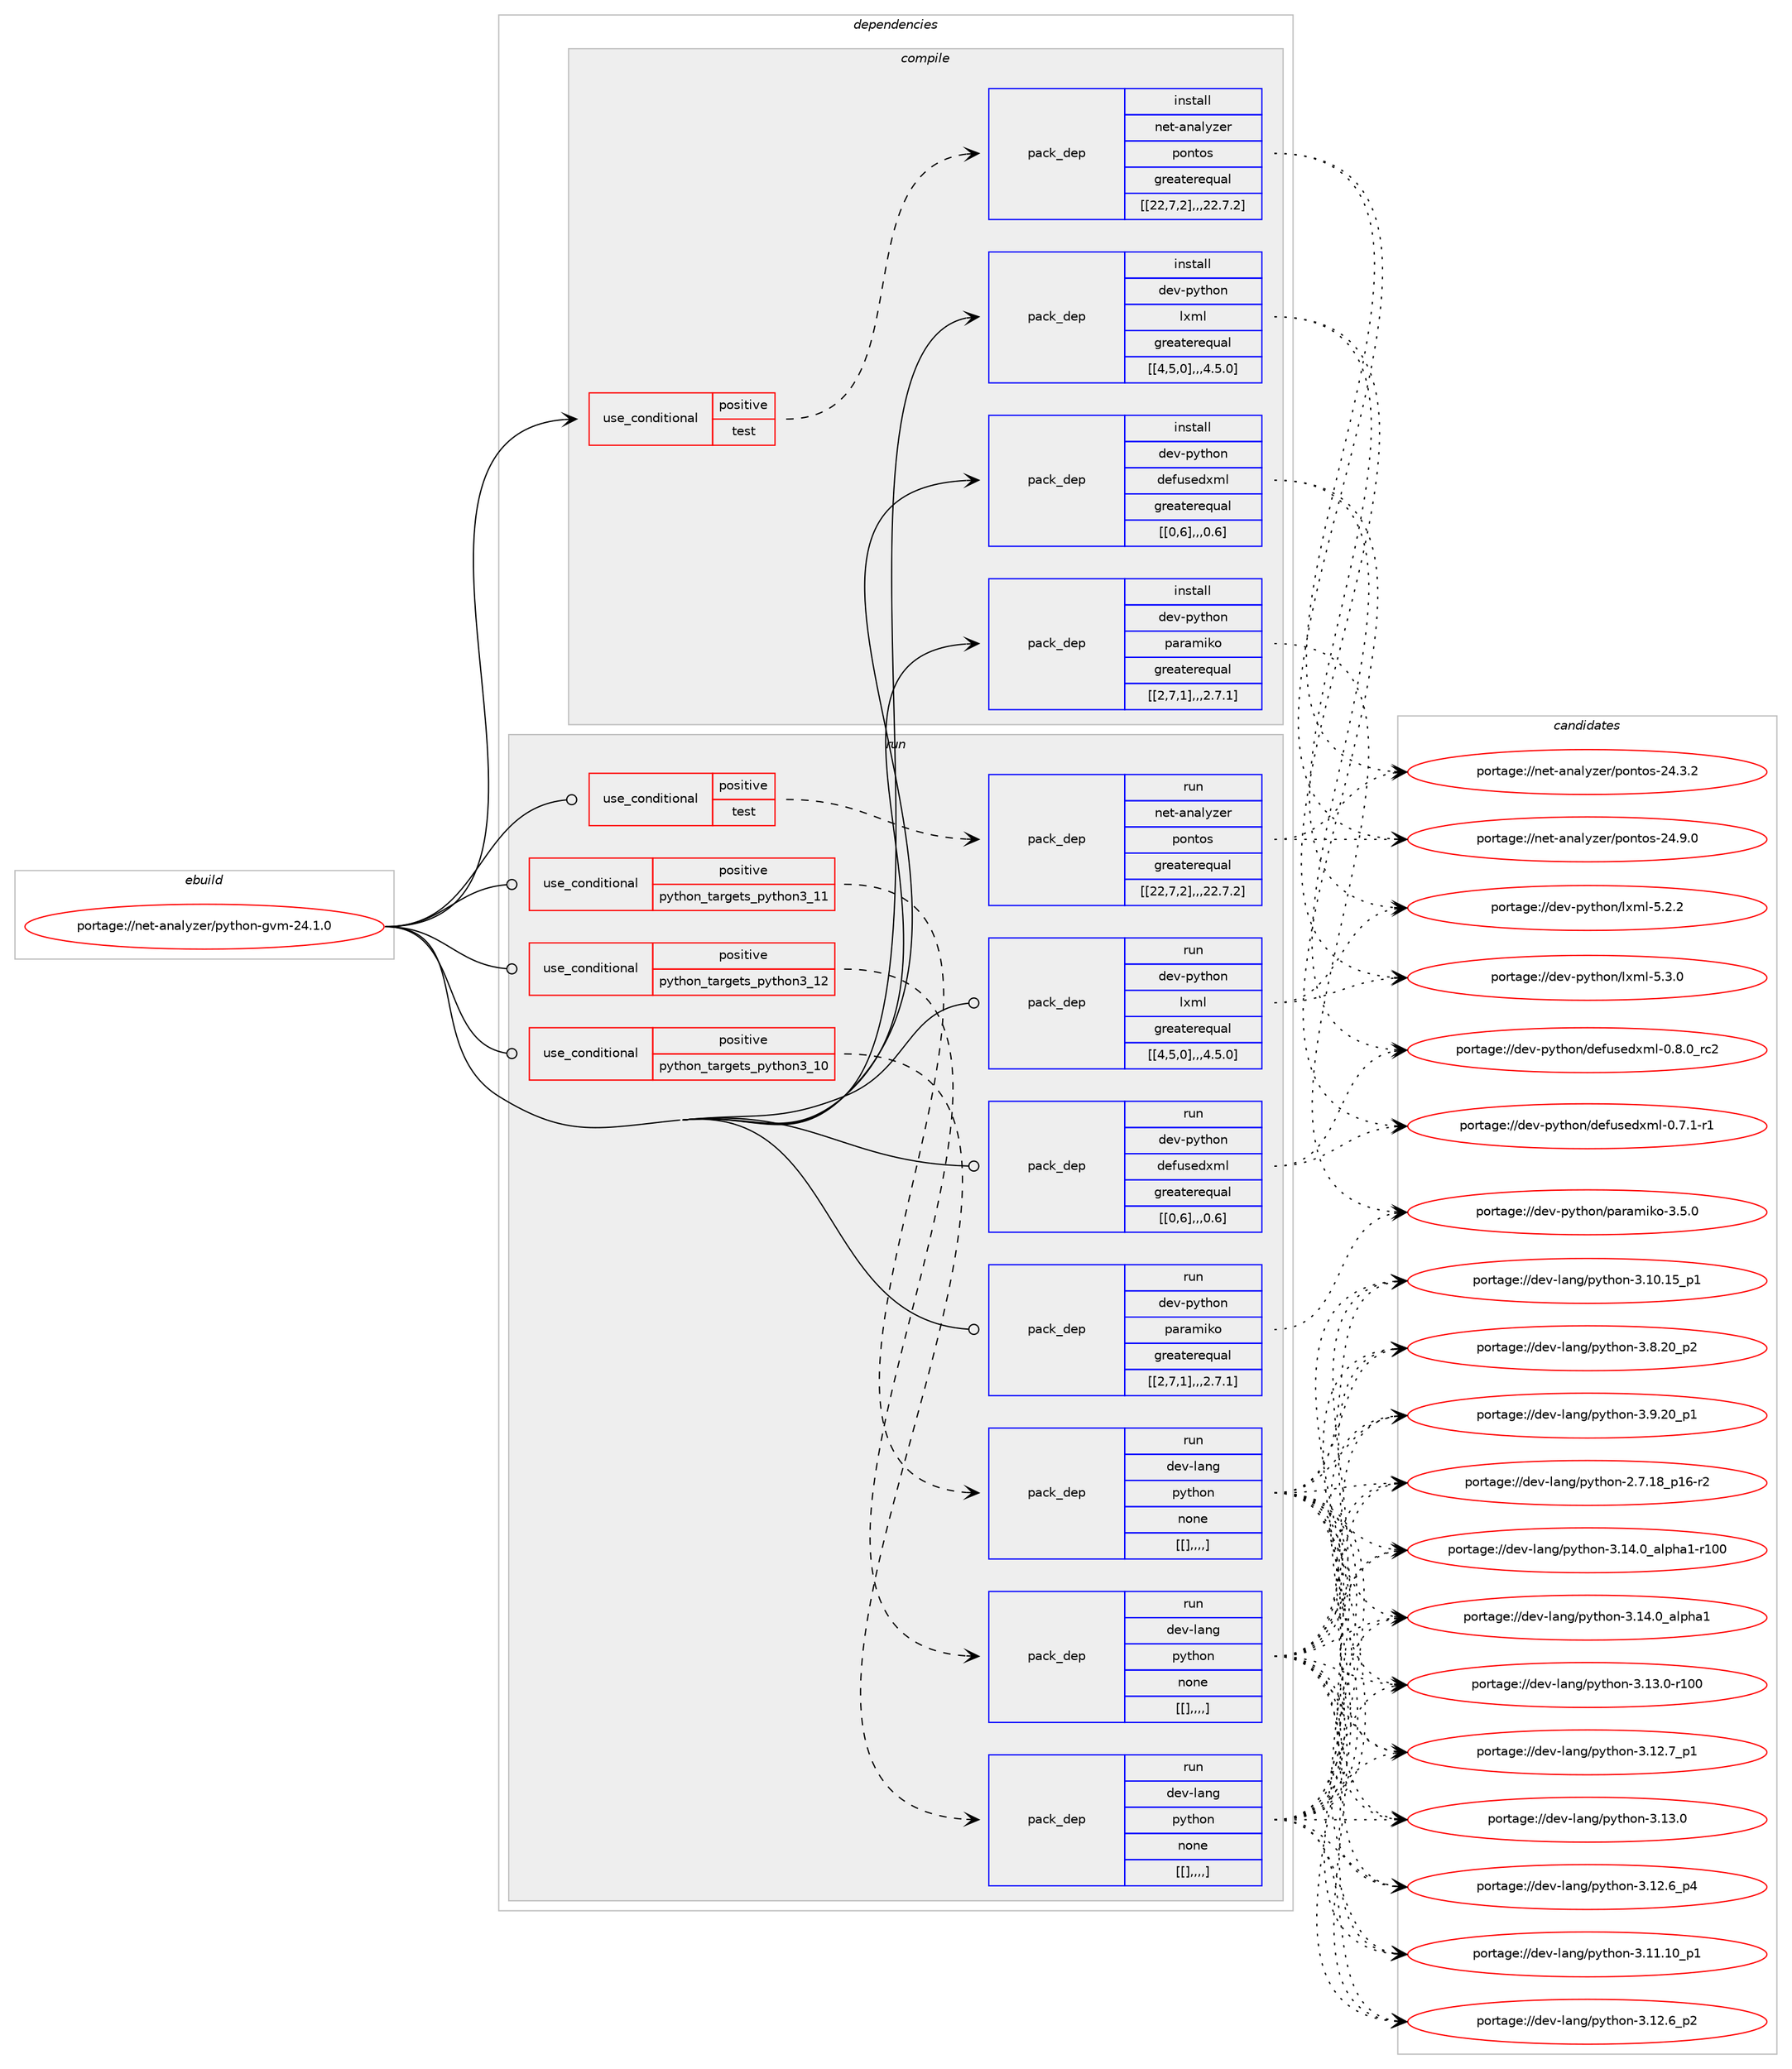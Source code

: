 digraph prolog {

# *************
# Graph options
# *************

newrank=true;
concentrate=true;
compound=true;
graph [rankdir=LR,fontname=Helvetica,fontsize=10,ranksep=1.5];#, ranksep=2.5, nodesep=0.2];
edge  [arrowhead=vee];
node  [fontname=Helvetica,fontsize=10];

# **********
# The ebuild
# **********

subgraph cluster_leftcol {
color=gray;
label=<<i>ebuild</i>>;
id [label="portage://net-analyzer/python-gvm-24.1.0", color=red, width=4, href="../net-analyzer/python-gvm-24.1.0.svg"];
}

# ****************
# The dependencies
# ****************

subgraph cluster_midcol {
color=gray;
label=<<i>dependencies</i>>;
subgraph cluster_compile {
fillcolor="#eeeeee";
style=filled;
label=<<i>compile</i>>;
subgraph cond94299 {
dependency364190 [label=<<TABLE BORDER="0" CELLBORDER="1" CELLSPACING="0" CELLPADDING="4"><TR><TD ROWSPAN="3" CELLPADDING="10">use_conditional</TD></TR><TR><TD>positive</TD></TR><TR><TD>test</TD></TR></TABLE>>, shape=none, color=red];
subgraph pack267037 {
dependency364227 [label=<<TABLE BORDER="0" CELLBORDER="1" CELLSPACING="0" CELLPADDING="4" WIDTH="220"><TR><TD ROWSPAN="6" CELLPADDING="30">pack_dep</TD></TR><TR><TD WIDTH="110">install</TD></TR><TR><TD>net-analyzer</TD></TR><TR><TD>pontos</TD></TR><TR><TD>greaterequal</TD></TR><TR><TD>[[22,7,2],,,22.7.2]</TD></TR></TABLE>>, shape=none, color=blue];
}
dependency364190:e -> dependency364227:w [weight=20,style="dashed",arrowhead="vee"];
}
id:e -> dependency364190:w [weight=20,style="solid",arrowhead="vee"];
subgraph pack267038 {
dependency364233 [label=<<TABLE BORDER="0" CELLBORDER="1" CELLSPACING="0" CELLPADDING="4" WIDTH="220"><TR><TD ROWSPAN="6" CELLPADDING="30">pack_dep</TD></TR><TR><TD WIDTH="110">install</TD></TR><TR><TD>dev-python</TD></TR><TR><TD>defusedxml</TD></TR><TR><TD>greaterequal</TD></TR><TR><TD>[[0,6],,,0.6]</TD></TR></TABLE>>, shape=none, color=blue];
}
id:e -> dependency364233:w [weight=20,style="solid",arrowhead="vee"];
subgraph pack267053 {
dependency364280 [label=<<TABLE BORDER="0" CELLBORDER="1" CELLSPACING="0" CELLPADDING="4" WIDTH="220"><TR><TD ROWSPAN="6" CELLPADDING="30">pack_dep</TD></TR><TR><TD WIDTH="110">install</TD></TR><TR><TD>dev-python</TD></TR><TR><TD>lxml</TD></TR><TR><TD>greaterequal</TD></TR><TR><TD>[[4,5,0],,,4.5.0]</TD></TR></TABLE>>, shape=none, color=blue];
}
id:e -> dependency364280:w [weight=20,style="solid",arrowhead="vee"];
subgraph pack267088 {
dependency364312 [label=<<TABLE BORDER="0" CELLBORDER="1" CELLSPACING="0" CELLPADDING="4" WIDTH="220"><TR><TD ROWSPAN="6" CELLPADDING="30">pack_dep</TD></TR><TR><TD WIDTH="110">install</TD></TR><TR><TD>dev-python</TD></TR><TR><TD>paramiko</TD></TR><TR><TD>greaterequal</TD></TR><TR><TD>[[2,7,1],,,2.7.1]</TD></TR></TABLE>>, shape=none, color=blue];
}
id:e -> dependency364312:w [weight=20,style="solid",arrowhead="vee"];
}
subgraph cluster_compileandrun {
fillcolor="#eeeeee";
style=filled;
label=<<i>compile and run</i>>;
}
subgraph cluster_run {
fillcolor="#eeeeee";
style=filled;
label=<<i>run</i>>;
subgraph cond94344 {
dependency364363 [label=<<TABLE BORDER="0" CELLBORDER="1" CELLSPACING="0" CELLPADDING="4"><TR><TD ROWSPAN="3" CELLPADDING="10">use_conditional</TD></TR><TR><TD>positive</TD></TR><TR><TD>python_targets_python3_10</TD></TR></TABLE>>, shape=none, color=red];
subgraph pack267134 {
dependency364393 [label=<<TABLE BORDER="0" CELLBORDER="1" CELLSPACING="0" CELLPADDING="4" WIDTH="220"><TR><TD ROWSPAN="6" CELLPADDING="30">pack_dep</TD></TR><TR><TD WIDTH="110">run</TD></TR><TR><TD>dev-lang</TD></TR><TR><TD>python</TD></TR><TR><TD>none</TD></TR><TR><TD>[[],,,,]</TD></TR></TABLE>>, shape=none, color=blue];
}
dependency364363:e -> dependency364393:w [weight=20,style="dashed",arrowhead="vee"];
}
id:e -> dependency364363:w [weight=20,style="solid",arrowhead="odot"];
subgraph cond94380 {
dependency364463 [label=<<TABLE BORDER="0" CELLBORDER="1" CELLSPACING="0" CELLPADDING="4"><TR><TD ROWSPAN="3" CELLPADDING="10">use_conditional</TD></TR><TR><TD>positive</TD></TR><TR><TD>python_targets_python3_11</TD></TR></TABLE>>, shape=none, color=red];
subgraph pack267197 {
dependency364464 [label=<<TABLE BORDER="0" CELLBORDER="1" CELLSPACING="0" CELLPADDING="4" WIDTH="220"><TR><TD ROWSPAN="6" CELLPADDING="30">pack_dep</TD></TR><TR><TD WIDTH="110">run</TD></TR><TR><TD>dev-lang</TD></TR><TR><TD>python</TD></TR><TR><TD>none</TD></TR><TR><TD>[[],,,,]</TD></TR></TABLE>>, shape=none, color=blue];
}
dependency364463:e -> dependency364464:w [weight=20,style="dashed",arrowhead="vee"];
}
id:e -> dependency364463:w [weight=20,style="solid",arrowhead="odot"];
subgraph cond94393 {
dependency364485 [label=<<TABLE BORDER="0" CELLBORDER="1" CELLSPACING="0" CELLPADDING="4"><TR><TD ROWSPAN="3" CELLPADDING="10">use_conditional</TD></TR><TR><TD>positive</TD></TR><TR><TD>python_targets_python3_12</TD></TR></TABLE>>, shape=none, color=red];
subgraph pack267227 {
dependency364542 [label=<<TABLE BORDER="0" CELLBORDER="1" CELLSPACING="0" CELLPADDING="4" WIDTH="220"><TR><TD ROWSPAN="6" CELLPADDING="30">pack_dep</TD></TR><TR><TD WIDTH="110">run</TD></TR><TR><TD>dev-lang</TD></TR><TR><TD>python</TD></TR><TR><TD>none</TD></TR><TR><TD>[[],,,,]</TD></TR></TABLE>>, shape=none, color=blue];
}
dependency364485:e -> dependency364542:w [weight=20,style="dashed",arrowhead="vee"];
}
id:e -> dependency364485:w [weight=20,style="solid",arrowhead="odot"];
subgraph cond94421 {
dependency364547 [label=<<TABLE BORDER="0" CELLBORDER="1" CELLSPACING="0" CELLPADDING="4"><TR><TD ROWSPAN="3" CELLPADDING="10">use_conditional</TD></TR><TR><TD>positive</TD></TR><TR><TD>test</TD></TR></TABLE>>, shape=none, color=red];
subgraph pack267304 {
dependency364641 [label=<<TABLE BORDER="0" CELLBORDER="1" CELLSPACING="0" CELLPADDING="4" WIDTH="220"><TR><TD ROWSPAN="6" CELLPADDING="30">pack_dep</TD></TR><TR><TD WIDTH="110">run</TD></TR><TR><TD>net-analyzer</TD></TR><TR><TD>pontos</TD></TR><TR><TD>greaterequal</TD></TR><TR><TD>[[22,7,2],,,22.7.2]</TD></TR></TABLE>>, shape=none, color=blue];
}
dependency364547:e -> dependency364641:w [weight=20,style="dashed",arrowhead="vee"];
}
id:e -> dependency364547:w [weight=20,style="solid",arrowhead="odot"];
subgraph pack267308 {
dependency364646 [label=<<TABLE BORDER="0" CELLBORDER="1" CELLSPACING="0" CELLPADDING="4" WIDTH="220"><TR><TD ROWSPAN="6" CELLPADDING="30">pack_dep</TD></TR><TR><TD WIDTH="110">run</TD></TR><TR><TD>dev-python</TD></TR><TR><TD>defusedxml</TD></TR><TR><TD>greaterequal</TD></TR><TR><TD>[[0,6],,,0.6]</TD></TR></TABLE>>, shape=none, color=blue];
}
id:e -> dependency364646:w [weight=20,style="solid",arrowhead="odot"];
subgraph pack267327 {
dependency364692 [label=<<TABLE BORDER="0" CELLBORDER="1" CELLSPACING="0" CELLPADDING="4" WIDTH="220"><TR><TD ROWSPAN="6" CELLPADDING="30">pack_dep</TD></TR><TR><TD WIDTH="110">run</TD></TR><TR><TD>dev-python</TD></TR><TR><TD>lxml</TD></TR><TR><TD>greaterequal</TD></TR><TR><TD>[[4,5,0],,,4.5.0]</TD></TR></TABLE>>, shape=none, color=blue];
}
id:e -> dependency364692:w [weight=20,style="solid",arrowhead="odot"];
subgraph pack267359 {
dependency364728 [label=<<TABLE BORDER="0" CELLBORDER="1" CELLSPACING="0" CELLPADDING="4" WIDTH="220"><TR><TD ROWSPAN="6" CELLPADDING="30">pack_dep</TD></TR><TR><TD WIDTH="110">run</TD></TR><TR><TD>dev-python</TD></TR><TR><TD>paramiko</TD></TR><TR><TD>greaterequal</TD></TR><TR><TD>[[2,7,1],,,2.7.1]</TD></TR></TABLE>>, shape=none, color=blue];
}
id:e -> dependency364728:w [weight=20,style="solid",arrowhead="odot"];
}
}

# **************
# The candidates
# **************

subgraph cluster_choices {
rank=same;
color=gray;
label=<<i>candidates</i>>;

subgraph choice263870 {
color=black;
nodesep=1;
choice1101011164597110971081211221011144711211111011611111545505246574648 [label="portage://net-analyzer/pontos-24.9.0", color=red, width=4,href="../net-analyzer/pontos-24.9.0.svg"];
choice1101011164597110971081211221011144711211111011611111545505246514650 [label="portage://net-analyzer/pontos-24.3.2", color=red, width=4,href="../net-analyzer/pontos-24.3.2.svg"];
dependency364227:e -> choice1101011164597110971081211221011144711211111011611111545505246574648:w [style=dotted,weight="100"];
dependency364227:e -> choice1101011164597110971081211221011144711211111011611111545505246514650:w [style=dotted,weight="100"];
}
subgraph choice263906 {
color=black;
nodesep=1;
choice1001011184511212111610411111047100101102117115101100120109108454846564648951149950 [label="portage://dev-python/defusedxml-0.8.0_rc2", color=red, width=4,href="../dev-python/defusedxml-0.8.0_rc2.svg"];
choice10010111845112121116104111110471001011021171151011001201091084548465546494511449 [label="portage://dev-python/defusedxml-0.7.1-r1", color=red, width=4,href="../dev-python/defusedxml-0.7.1-r1.svg"];
dependency364233:e -> choice1001011184511212111610411111047100101102117115101100120109108454846564648951149950:w [style=dotted,weight="100"];
dependency364233:e -> choice10010111845112121116104111110471001011021171151011001201091084548465546494511449:w [style=dotted,weight="100"];
}
subgraph choice263910 {
color=black;
nodesep=1;
choice1001011184511212111610411111047108120109108455346514648 [label="portage://dev-python/lxml-5.3.0", color=red, width=4,href="../dev-python/lxml-5.3.0.svg"];
choice1001011184511212111610411111047108120109108455346504650 [label="portage://dev-python/lxml-5.2.2", color=red, width=4,href="../dev-python/lxml-5.2.2.svg"];
dependency364280:e -> choice1001011184511212111610411111047108120109108455346514648:w [style=dotted,weight="100"];
dependency364280:e -> choice1001011184511212111610411111047108120109108455346504650:w [style=dotted,weight="100"];
}
subgraph choice263914 {
color=black;
nodesep=1;
choice10010111845112121116104111110471129711497109105107111455146534648 [label="portage://dev-python/paramiko-3.5.0", color=red, width=4,href="../dev-python/paramiko-3.5.0.svg"];
dependency364312:e -> choice10010111845112121116104111110471129711497109105107111455146534648:w [style=dotted,weight="100"];
}
subgraph choice263919 {
color=black;
nodesep=1;
choice100101118451089711010347112121116104111110455146495246489597108112104974945114494848 [label="portage://dev-lang/python-3.14.0_alpha1-r100", color=red, width=4,href="../dev-lang/python-3.14.0_alpha1-r100.svg"];
choice1001011184510897110103471121211161041111104551464952464895971081121049749 [label="portage://dev-lang/python-3.14.0_alpha1", color=red, width=4,href="../dev-lang/python-3.14.0_alpha1.svg"];
choice1001011184510897110103471121211161041111104551464951464845114494848 [label="portage://dev-lang/python-3.13.0-r100", color=red, width=4,href="../dev-lang/python-3.13.0-r100.svg"];
choice10010111845108971101034711212111610411111045514649514648 [label="portage://dev-lang/python-3.13.0", color=red, width=4,href="../dev-lang/python-3.13.0.svg"];
choice100101118451089711010347112121116104111110455146495046559511249 [label="portage://dev-lang/python-3.12.7_p1", color=red, width=4,href="../dev-lang/python-3.12.7_p1.svg"];
choice100101118451089711010347112121116104111110455146495046549511252 [label="portage://dev-lang/python-3.12.6_p4", color=red, width=4,href="../dev-lang/python-3.12.6_p4.svg"];
choice100101118451089711010347112121116104111110455146495046549511250 [label="portage://dev-lang/python-3.12.6_p2", color=red, width=4,href="../dev-lang/python-3.12.6_p2.svg"];
choice10010111845108971101034711212111610411111045514649494649489511249 [label="portage://dev-lang/python-3.11.10_p1", color=red, width=4,href="../dev-lang/python-3.11.10_p1.svg"];
choice10010111845108971101034711212111610411111045514649484649539511249 [label="portage://dev-lang/python-3.10.15_p1", color=red, width=4,href="../dev-lang/python-3.10.15_p1.svg"];
choice100101118451089711010347112121116104111110455146574650489511249 [label="portage://dev-lang/python-3.9.20_p1", color=red, width=4,href="../dev-lang/python-3.9.20_p1.svg"];
choice100101118451089711010347112121116104111110455146564650489511250 [label="portage://dev-lang/python-3.8.20_p2", color=red, width=4,href="../dev-lang/python-3.8.20_p2.svg"];
choice100101118451089711010347112121116104111110455046554649569511249544511450 [label="portage://dev-lang/python-2.7.18_p16-r2", color=red, width=4,href="../dev-lang/python-2.7.18_p16-r2.svg"];
dependency364393:e -> choice100101118451089711010347112121116104111110455146495246489597108112104974945114494848:w [style=dotted,weight="100"];
dependency364393:e -> choice1001011184510897110103471121211161041111104551464952464895971081121049749:w [style=dotted,weight="100"];
dependency364393:e -> choice1001011184510897110103471121211161041111104551464951464845114494848:w [style=dotted,weight="100"];
dependency364393:e -> choice10010111845108971101034711212111610411111045514649514648:w [style=dotted,weight="100"];
dependency364393:e -> choice100101118451089711010347112121116104111110455146495046559511249:w [style=dotted,weight="100"];
dependency364393:e -> choice100101118451089711010347112121116104111110455146495046549511252:w [style=dotted,weight="100"];
dependency364393:e -> choice100101118451089711010347112121116104111110455146495046549511250:w [style=dotted,weight="100"];
dependency364393:e -> choice10010111845108971101034711212111610411111045514649494649489511249:w [style=dotted,weight="100"];
dependency364393:e -> choice10010111845108971101034711212111610411111045514649484649539511249:w [style=dotted,weight="100"];
dependency364393:e -> choice100101118451089711010347112121116104111110455146574650489511249:w [style=dotted,weight="100"];
dependency364393:e -> choice100101118451089711010347112121116104111110455146564650489511250:w [style=dotted,weight="100"];
dependency364393:e -> choice100101118451089711010347112121116104111110455046554649569511249544511450:w [style=dotted,weight="100"];
}
subgraph choice264001 {
color=black;
nodesep=1;
choice100101118451089711010347112121116104111110455146495246489597108112104974945114494848 [label="portage://dev-lang/python-3.14.0_alpha1-r100", color=red, width=4,href="../dev-lang/python-3.14.0_alpha1-r100.svg"];
choice1001011184510897110103471121211161041111104551464952464895971081121049749 [label="portage://dev-lang/python-3.14.0_alpha1", color=red, width=4,href="../dev-lang/python-3.14.0_alpha1.svg"];
choice1001011184510897110103471121211161041111104551464951464845114494848 [label="portage://dev-lang/python-3.13.0-r100", color=red, width=4,href="../dev-lang/python-3.13.0-r100.svg"];
choice10010111845108971101034711212111610411111045514649514648 [label="portage://dev-lang/python-3.13.0", color=red, width=4,href="../dev-lang/python-3.13.0.svg"];
choice100101118451089711010347112121116104111110455146495046559511249 [label="portage://dev-lang/python-3.12.7_p1", color=red, width=4,href="../dev-lang/python-3.12.7_p1.svg"];
choice100101118451089711010347112121116104111110455146495046549511252 [label="portage://dev-lang/python-3.12.6_p4", color=red, width=4,href="../dev-lang/python-3.12.6_p4.svg"];
choice100101118451089711010347112121116104111110455146495046549511250 [label="portage://dev-lang/python-3.12.6_p2", color=red, width=4,href="../dev-lang/python-3.12.6_p2.svg"];
choice10010111845108971101034711212111610411111045514649494649489511249 [label="portage://dev-lang/python-3.11.10_p1", color=red, width=4,href="../dev-lang/python-3.11.10_p1.svg"];
choice10010111845108971101034711212111610411111045514649484649539511249 [label="portage://dev-lang/python-3.10.15_p1", color=red, width=4,href="../dev-lang/python-3.10.15_p1.svg"];
choice100101118451089711010347112121116104111110455146574650489511249 [label="portage://dev-lang/python-3.9.20_p1", color=red, width=4,href="../dev-lang/python-3.9.20_p1.svg"];
choice100101118451089711010347112121116104111110455146564650489511250 [label="portage://dev-lang/python-3.8.20_p2", color=red, width=4,href="../dev-lang/python-3.8.20_p2.svg"];
choice100101118451089711010347112121116104111110455046554649569511249544511450 [label="portage://dev-lang/python-2.7.18_p16-r2", color=red, width=4,href="../dev-lang/python-2.7.18_p16-r2.svg"];
dependency364464:e -> choice100101118451089711010347112121116104111110455146495246489597108112104974945114494848:w [style=dotted,weight="100"];
dependency364464:e -> choice1001011184510897110103471121211161041111104551464952464895971081121049749:w [style=dotted,weight="100"];
dependency364464:e -> choice1001011184510897110103471121211161041111104551464951464845114494848:w [style=dotted,weight="100"];
dependency364464:e -> choice10010111845108971101034711212111610411111045514649514648:w [style=dotted,weight="100"];
dependency364464:e -> choice100101118451089711010347112121116104111110455146495046559511249:w [style=dotted,weight="100"];
dependency364464:e -> choice100101118451089711010347112121116104111110455146495046549511252:w [style=dotted,weight="100"];
dependency364464:e -> choice100101118451089711010347112121116104111110455146495046549511250:w [style=dotted,weight="100"];
dependency364464:e -> choice10010111845108971101034711212111610411111045514649494649489511249:w [style=dotted,weight="100"];
dependency364464:e -> choice10010111845108971101034711212111610411111045514649484649539511249:w [style=dotted,weight="100"];
dependency364464:e -> choice100101118451089711010347112121116104111110455146574650489511249:w [style=dotted,weight="100"];
dependency364464:e -> choice100101118451089711010347112121116104111110455146564650489511250:w [style=dotted,weight="100"];
dependency364464:e -> choice100101118451089711010347112121116104111110455046554649569511249544511450:w [style=dotted,weight="100"];
}
subgraph choice264101 {
color=black;
nodesep=1;
choice100101118451089711010347112121116104111110455146495246489597108112104974945114494848 [label="portage://dev-lang/python-3.14.0_alpha1-r100", color=red, width=4,href="../dev-lang/python-3.14.0_alpha1-r100.svg"];
choice1001011184510897110103471121211161041111104551464952464895971081121049749 [label="portage://dev-lang/python-3.14.0_alpha1", color=red, width=4,href="../dev-lang/python-3.14.0_alpha1.svg"];
choice1001011184510897110103471121211161041111104551464951464845114494848 [label="portage://dev-lang/python-3.13.0-r100", color=red, width=4,href="../dev-lang/python-3.13.0-r100.svg"];
choice10010111845108971101034711212111610411111045514649514648 [label="portage://dev-lang/python-3.13.0", color=red, width=4,href="../dev-lang/python-3.13.0.svg"];
choice100101118451089711010347112121116104111110455146495046559511249 [label="portage://dev-lang/python-3.12.7_p1", color=red, width=4,href="../dev-lang/python-3.12.7_p1.svg"];
choice100101118451089711010347112121116104111110455146495046549511252 [label="portage://dev-lang/python-3.12.6_p4", color=red, width=4,href="../dev-lang/python-3.12.6_p4.svg"];
choice100101118451089711010347112121116104111110455146495046549511250 [label="portage://dev-lang/python-3.12.6_p2", color=red, width=4,href="../dev-lang/python-3.12.6_p2.svg"];
choice10010111845108971101034711212111610411111045514649494649489511249 [label="portage://dev-lang/python-3.11.10_p1", color=red, width=4,href="../dev-lang/python-3.11.10_p1.svg"];
choice10010111845108971101034711212111610411111045514649484649539511249 [label="portage://dev-lang/python-3.10.15_p1", color=red, width=4,href="../dev-lang/python-3.10.15_p1.svg"];
choice100101118451089711010347112121116104111110455146574650489511249 [label="portage://dev-lang/python-3.9.20_p1", color=red, width=4,href="../dev-lang/python-3.9.20_p1.svg"];
choice100101118451089711010347112121116104111110455146564650489511250 [label="portage://dev-lang/python-3.8.20_p2", color=red, width=4,href="../dev-lang/python-3.8.20_p2.svg"];
choice100101118451089711010347112121116104111110455046554649569511249544511450 [label="portage://dev-lang/python-2.7.18_p16-r2", color=red, width=4,href="../dev-lang/python-2.7.18_p16-r2.svg"];
dependency364542:e -> choice100101118451089711010347112121116104111110455146495246489597108112104974945114494848:w [style=dotted,weight="100"];
dependency364542:e -> choice1001011184510897110103471121211161041111104551464952464895971081121049749:w [style=dotted,weight="100"];
dependency364542:e -> choice1001011184510897110103471121211161041111104551464951464845114494848:w [style=dotted,weight="100"];
dependency364542:e -> choice10010111845108971101034711212111610411111045514649514648:w [style=dotted,weight="100"];
dependency364542:e -> choice100101118451089711010347112121116104111110455146495046559511249:w [style=dotted,weight="100"];
dependency364542:e -> choice100101118451089711010347112121116104111110455146495046549511252:w [style=dotted,weight="100"];
dependency364542:e -> choice100101118451089711010347112121116104111110455146495046549511250:w [style=dotted,weight="100"];
dependency364542:e -> choice10010111845108971101034711212111610411111045514649494649489511249:w [style=dotted,weight="100"];
dependency364542:e -> choice10010111845108971101034711212111610411111045514649484649539511249:w [style=dotted,weight="100"];
dependency364542:e -> choice100101118451089711010347112121116104111110455146574650489511249:w [style=dotted,weight="100"];
dependency364542:e -> choice100101118451089711010347112121116104111110455146564650489511250:w [style=dotted,weight="100"];
dependency364542:e -> choice100101118451089711010347112121116104111110455046554649569511249544511450:w [style=dotted,weight="100"];
}
subgraph choice264136 {
color=black;
nodesep=1;
choice1101011164597110971081211221011144711211111011611111545505246574648 [label="portage://net-analyzer/pontos-24.9.0", color=red, width=4,href="../net-analyzer/pontos-24.9.0.svg"];
choice1101011164597110971081211221011144711211111011611111545505246514650 [label="portage://net-analyzer/pontos-24.3.2", color=red, width=4,href="../net-analyzer/pontos-24.3.2.svg"];
dependency364641:e -> choice1101011164597110971081211221011144711211111011611111545505246574648:w [style=dotted,weight="100"];
dependency364641:e -> choice1101011164597110971081211221011144711211111011611111545505246514650:w [style=dotted,weight="100"];
}
subgraph choice264142 {
color=black;
nodesep=1;
choice1001011184511212111610411111047100101102117115101100120109108454846564648951149950 [label="portage://dev-python/defusedxml-0.8.0_rc2", color=red, width=4,href="../dev-python/defusedxml-0.8.0_rc2.svg"];
choice10010111845112121116104111110471001011021171151011001201091084548465546494511449 [label="portage://dev-python/defusedxml-0.7.1-r1", color=red, width=4,href="../dev-python/defusedxml-0.7.1-r1.svg"];
dependency364646:e -> choice1001011184511212111610411111047100101102117115101100120109108454846564648951149950:w [style=dotted,weight="100"];
dependency364646:e -> choice10010111845112121116104111110471001011021171151011001201091084548465546494511449:w [style=dotted,weight="100"];
}
subgraph choice264187 {
color=black;
nodesep=1;
choice1001011184511212111610411111047108120109108455346514648 [label="portage://dev-python/lxml-5.3.0", color=red, width=4,href="../dev-python/lxml-5.3.0.svg"];
choice1001011184511212111610411111047108120109108455346504650 [label="portage://dev-python/lxml-5.2.2", color=red, width=4,href="../dev-python/lxml-5.2.2.svg"];
dependency364692:e -> choice1001011184511212111610411111047108120109108455346514648:w [style=dotted,weight="100"];
dependency364692:e -> choice1001011184511212111610411111047108120109108455346504650:w [style=dotted,weight="100"];
}
subgraph choice264189 {
color=black;
nodesep=1;
choice10010111845112121116104111110471129711497109105107111455146534648 [label="portage://dev-python/paramiko-3.5.0", color=red, width=4,href="../dev-python/paramiko-3.5.0.svg"];
dependency364728:e -> choice10010111845112121116104111110471129711497109105107111455146534648:w [style=dotted,weight="100"];
}
}

}
